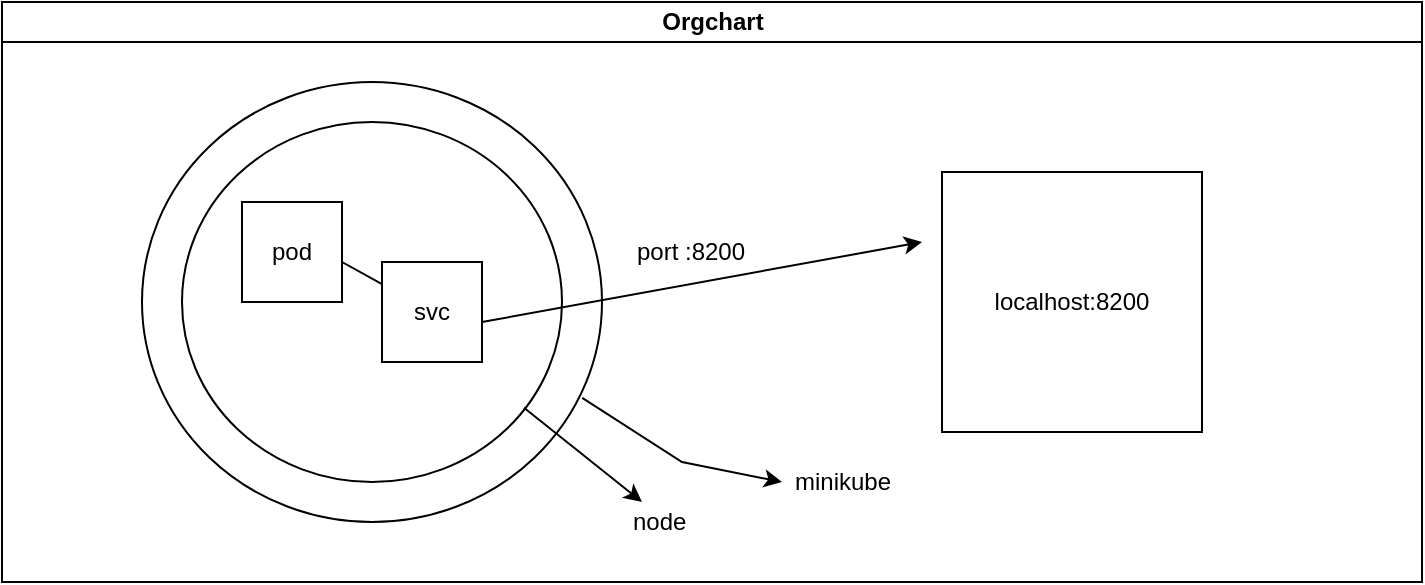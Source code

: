 <mxfile version="20.4.2" type="github">
  <diagram id="prtHgNgQTEPvFCAcTncT" name="Page-1">
    <mxGraphModel dx="946" dy="509" grid="1" gridSize="10" guides="1" tooltips="1" connect="1" arrows="1" fold="1" page="1" pageScale="1" pageWidth="827" pageHeight="1169" math="0" shadow="0">
      <root>
        <mxCell id="0" />
        <mxCell id="1" parent="0" />
        <mxCell id="dNxyNK7c78bLwvsdeMH5-11" value="Orgchart" style="swimlane;html=1;startSize=20;horizontal=1;containerType=tree;glass=0;" parent="1" vertex="1">
          <mxGeometry x="70" y="50" width="710" height="290" as="geometry" />
        </mxCell>
        <mxCell id="xooGac2qeVY6evIs5eIs-1" value="" style="ellipse;whiteSpace=wrap;html=1;" vertex="1" parent="dNxyNK7c78bLwvsdeMH5-11">
          <mxGeometry x="70" y="40" width="230" height="220" as="geometry" />
        </mxCell>
        <mxCell id="xooGac2qeVY6evIs5eIs-2" value="" style="ellipse;whiteSpace=wrap;html=1;" vertex="1" parent="dNxyNK7c78bLwvsdeMH5-11">
          <mxGeometry x="90" y="60" width="190" height="180" as="geometry" />
        </mxCell>
        <mxCell id="xooGac2qeVY6evIs5eIs-3" value="pod" style="whiteSpace=wrap;html=1;aspect=fixed;" vertex="1" parent="dNxyNK7c78bLwvsdeMH5-11">
          <mxGeometry x="120" y="100" width="50" height="50" as="geometry" />
        </mxCell>
        <mxCell id="xooGac2qeVY6evIs5eIs-4" value="svc" style="whiteSpace=wrap;html=1;aspect=fixed;" vertex="1" parent="dNxyNK7c78bLwvsdeMH5-11">
          <mxGeometry x="190" y="130" width="50" height="50" as="geometry" />
        </mxCell>
        <mxCell id="xooGac2qeVY6evIs5eIs-5" value="" style="endArrow=none;html=1;rounded=0;" edge="1" parent="dNxyNK7c78bLwvsdeMH5-11" target="xooGac2qeVY6evIs5eIs-4">
          <mxGeometry width="50" height="50" relative="1" as="geometry">
            <mxPoint x="170" y="130" as="sourcePoint" />
            <mxPoint x="220" y="80" as="targetPoint" />
          </mxGeometry>
        </mxCell>
        <mxCell id="xooGac2qeVY6evIs5eIs-6" value="" style="endArrow=classic;html=1;rounded=0;" edge="1" parent="dNxyNK7c78bLwvsdeMH5-11">
          <mxGeometry width="50" height="50" relative="1" as="geometry">
            <mxPoint x="240" y="160" as="sourcePoint" />
            <mxPoint x="460" y="120" as="targetPoint" />
          </mxGeometry>
        </mxCell>
        <mxCell id="xooGac2qeVY6evIs5eIs-7" value="port :8200" style="text;html=1;align=center;verticalAlign=middle;resizable=0;points=[];autosize=1;strokeColor=none;fillColor=none;" vertex="1" parent="dNxyNK7c78bLwvsdeMH5-11">
          <mxGeometry x="304" y="110" width="80" height="30" as="geometry" />
        </mxCell>
        <mxCell id="xooGac2qeVY6evIs5eIs-8" value="localhost:8200" style="whiteSpace=wrap;html=1;aspect=fixed;" vertex="1" parent="dNxyNK7c78bLwvsdeMH5-11">
          <mxGeometry x="470" y="85" width="130" height="130" as="geometry" />
        </mxCell>
        <mxCell id="xooGac2qeVY6evIs5eIs-9" value="" style="endArrow=classic;html=1;rounded=0;exitX=0.9;exitY=0.794;exitDx=0;exitDy=0;exitPerimeter=0;" edge="1" parent="1" source="xooGac2qeVY6evIs5eIs-2">
          <mxGeometry width="50" height="50" relative="1" as="geometry">
            <mxPoint x="390" y="300" as="sourcePoint" />
            <mxPoint x="390" y="300" as="targetPoint" />
          </mxGeometry>
        </mxCell>
        <mxCell id="xooGac2qeVY6evIs5eIs-10" value="node&amp;nbsp;" style="text;html=1;align=center;verticalAlign=middle;resizable=0;points=[];autosize=1;strokeColor=none;fillColor=none;" vertex="1" parent="1">
          <mxGeometry x="375" y="295" width="50" height="30" as="geometry" />
        </mxCell>
        <mxCell id="xooGac2qeVY6evIs5eIs-12" value="" style="endArrow=classic;html=1;rounded=0;exitX=0.957;exitY=0.718;exitDx=0;exitDy=0;exitPerimeter=0;" edge="1" parent="1" source="xooGac2qeVY6evIs5eIs-1">
          <mxGeometry width="50" height="50" relative="1" as="geometry">
            <mxPoint x="390" y="300" as="sourcePoint" />
            <mxPoint x="460" y="290" as="targetPoint" />
            <Array as="points">
              <mxPoint x="410" y="280" />
            </Array>
          </mxGeometry>
        </mxCell>
        <mxCell id="xooGac2qeVY6evIs5eIs-13" value="minikube" style="text;html=1;align=center;verticalAlign=middle;resizable=0;points=[];autosize=1;strokeColor=none;fillColor=none;" vertex="1" parent="1">
          <mxGeometry x="455" y="275" width="70" height="30" as="geometry" />
        </mxCell>
      </root>
    </mxGraphModel>
  </diagram>
</mxfile>
